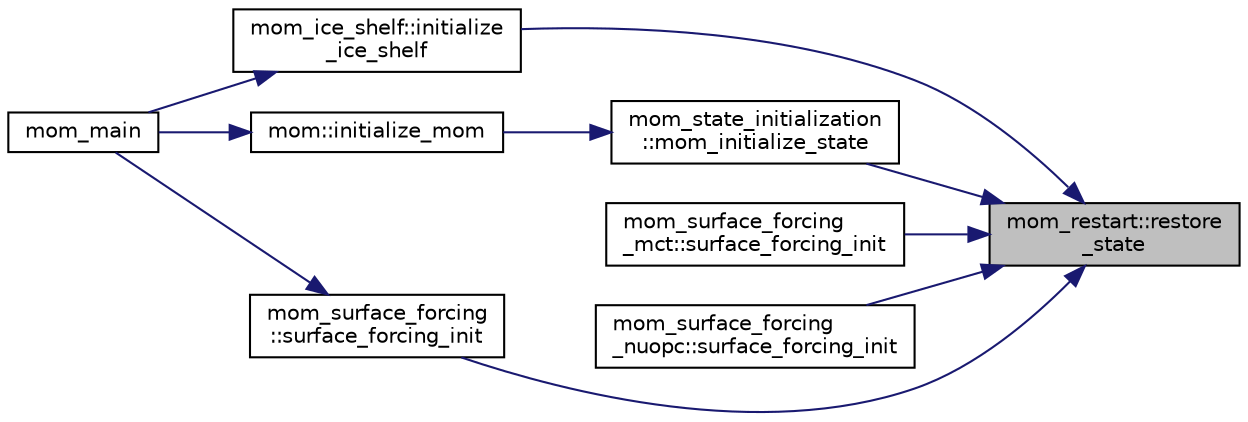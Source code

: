 digraph "mom_restart::restore_state"
{
 // INTERACTIVE_SVG=YES
 // LATEX_PDF_SIZE
  edge [fontname="Helvetica",fontsize="10",labelfontname="Helvetica",labelfontsize="10"];
  node [fontname="Helvetica",fontsize="10",shape=record];
  rankdir="RL";
  Node1 [label="mom_restart::restore\l_state",height=0.2,width=0.4,color="black", fillcolor="grey75", style="filled", fontcolor="black",tooltip="restore_state reads the model state from previously generated files. All restart variables are read f..."];
  Node1 -> Node2 [dir="back",color="midnightblue",fontsize="10",style="solid",fontname="Helvetica"];
  Node2 [label="mom_ice_shelf::initialize\l_ice_shelf",height=0.2,width=0.4,color="black", fillcolor="white", style="filled",URL="$namespacemom__ice__shelf.html#a5990f9918493ff4984245eac74e5f4d9",tooltip="Initializes shelf model data, parameters and diagnostics."];
  Node2 -> Node3 [dir="back",color="midnightblue",fontsize="10",style="solid",fontname="Helvetica"];
  Node3 [label="mom_main",height=0.2,width=0.4,color="black", fillcolor="white", style="filled",URL="$MOM__driver_8F90.html#a08fffeb2d8e8acbf9ed4609be6d258c6",tooltip=" "];
  Node1 -> Node4 [dir="back",color="midnightblue",fontsize="10",style="solid",fontname="Helvetica"];
  Node4 [label="mom_state_initialization\l::mom_initialize_state",height=0.2,width=0.4,color="black", fillcolor="white", style="filled",URL="$namespacemom__state__initialization.html#a81503d4f1855cb185f122d6314e4f06c",tooltip="Initialize temporally evolving fields, either as initial conditions or by reading them from a restart..."];
  Node4 -> Node5 [dir="back",color="midnightblue",fontsize="10",style="solid",fontname="Helvetica"];
  Node5 [label="mom::initialize_mom",height=0.2,width=0.4,color="black", fillcolor="white", style="filled",URL="$namespacemom.html#a96708b16215666edbfa5b46228f3a200",tooltip="Initialize MOM, including memory allocation, setting up parameters and diagnostics,..."];
  Node5 -> Node3 [dir="back",color="midnightblue",fontsize="10",style="solid",fontname="Helvetica"];
  Node1 -> Node6 [dir="back",color="midnightblue",fontsize="10",style="solid",fontname="Helvetica"];
  Node6 [label="mom_surface_forcing\l_mct::surface_forcing_init",height=0.2,width=0.4,color="black", fillcolor="white", style="filled",URL="$namespacemom__surface__forcing__mct.html#a9b444c1127c12220af99c66f7d38460d",tooltip="Initialize the surface forcing, including setting parameters and allocating permanent memory."];
  Node1 -> Node7 [dir="back",color="midnightblue",fontsize="10",style="solid",fontname="Helvetica"];
  Node7 [label="mom_surface_forcing\l_nuopc::surface_forcing_init",height=0.2,width=0.4,color="black", fillcolor="white", style="filled",URL="$namespacemom__surface__forcing__nuopc.html#a06657bd6f01be304accc1f2e964fefa1",tooltip="Initialize the surface forcing, including setting parameters and allocating permanent memory."];
  Node1 -> Node8 [dir="back",color="midnightblue",fontsize="10",style="solid",fontname="Helvetica"];
  Node8 [label="mom_surface_forcing\l::surface_forcing_init",height=0.2,width=0.4,color="black", fillcolor="white", style="filled",URL="$namespacemom__surface__forcing.html#a791cb2bd2daa4fd3f036b121995bfb6c",tooltip="Initialize the surface forcing module."];
  Node8 -> Node3 [dir="back",color="midnightblue",fontsize="10",style="solid",fontname="Helvetica"];
}
